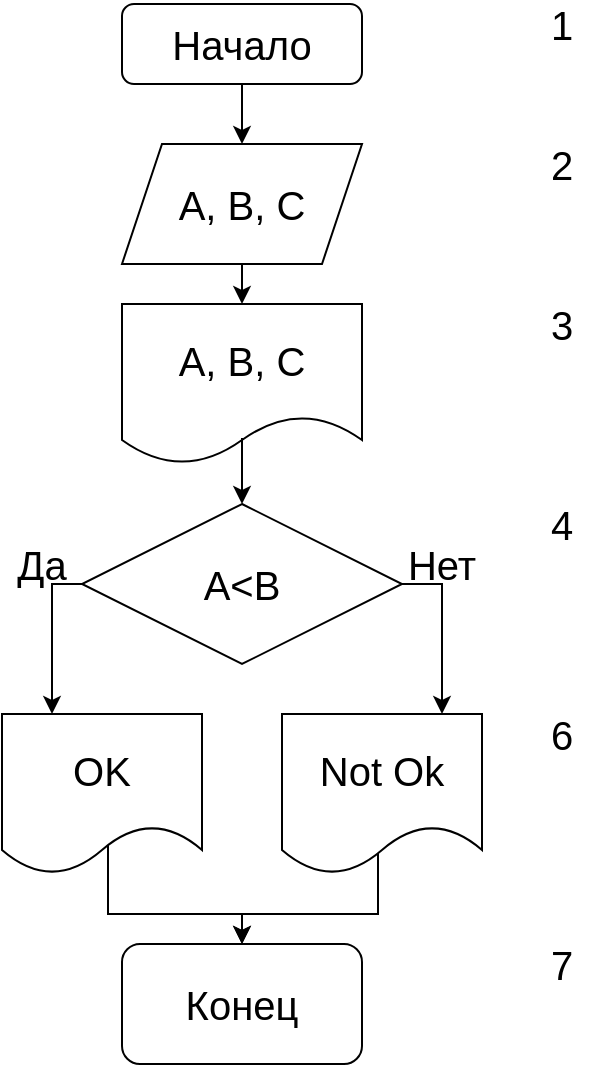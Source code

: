 <mxfile version="15.5.5" type="github"><diagram id="C5RBs43oDa-KdzZeNtuy" name="Page-1"><mxGraphModel dx="1352" dy="663" grid="1" gridSize="20" guides="1" tooltips="1" connect="1" arrows="1" fold="1" page="1" pageScale="1" pageWidth="827" pageHeight="1169" math="0" shadow="0"><root><mxCell id="WIyWlLk6GJQsqaUBKTNV-0"/><mxCell id="WIyWlLk6GJQsqaUBKTNV-1" parent="WIyWlLk6GJQsqaUBKTNV-0"/><mxCell id="1RpnwZJN1rMyHzHDHrBu-5" value="" style="edgeStyle=orthogonalEdgeStyle;rounded=0;orthogonalLoop=1;jettySize=auto;html=1;" edge="1" parent="WIyWlLk6GJQsqaUBKTNV-1" source="WIyWlLk6GJQsqaUBKTNV-3" target="gnqvZzanWuQr_gzrarPM-0"><mxGeometry relative="1" as="geometry"/></mxCell><mxCell id="WIyWlLk6GJQsqaUBKTNV-3" value="&lt;font style=&quot;font-size: 20px&quot;&gt;Начало&lt;/font&gt;" style="rounded=1;whiteSpace=wrap;html=1;fontSize=12;glass=0;strokeWidth=1;shadow=0;" parent="WIyWlLk6GJQsqaUBKTNV-1" vertex="1"><mxGeometry x="160" y="150" width="120" height="40" as="geometry"/></mxCell><mxCell id="gnqvZzanWuQr_gzrarPM-0" value="&lt;font style=&quot;font-size: 20px&quot;&gt;A, B, C&lt;/font&gt;" style="shape=parallelogram;perimeter=parallelogramPerimeter;whiteSpace=wrap;html=1;fixedSize=1;" parent="WIyWlLk6GJQsqaUBKTNV-1" vertex="1"><mxGeometry x="160" y="220" width="120" height="60" as="geometry"/></mxCell><mxCell id="gnqvZzanWuQr_gzrarPM-1" value="&lt;font style=&quot;font-size: 20px&quot;&gt;A, B, C&lt;/font&gt;" style="shape=document;whiteSpace=wrap;html=1;boundedLbl=1;" parent="WIyWlLk6GJQsqaUBKTNV-1" vertex="1"><mxGeometry x="160" y="300" width="120" height="80" as="geometry"/></mxCell><mxCell id="gnqvZzanWuQr_gzrarPM-2" value="" style="endArrow=classic;html=1;exitX=0.5;exitY=1;exitDx=0;exitDy=0;" parent="WIyWlLk6GJQsqaUBKTNV-1" source="gnqvZzanWuQr_gzrarPM-0" target="gnqvZzanWuQr_gzrarPM-1" edge="1"><mxGeometry width="50" height="50" relative="1" as="geometry"><mxPoint x="380" y="450" as="sourcePoint"/><mxPoint x="430" y="400" as="targetPoint"/></mxGeometry></mxCell><mxCell id="1RpnwZJN1rMyHzHDHrBu-3" value="" style="edgeStyle=orthogonalEdgeStyle;rounded=0;orthogonalLoop=1;jettySize=auto;html=1;entryX=0.25;entryY=0;entryDx=0;entryDy=0;" edge="1" parent="WIyWlLk6GJQsqaUBKTNV-1" source="gnqvZzanWuQr_gzrarPM-21" target="gnqvZzanWuQr_gzrarPM-43"><mxGeometry relative="1" as="geometry"><mxPoint x="60" y="440" as="targetPoint"/><Array as="points"><mxPoint x="125" y="440"/></Array></mxGeometry></mxCell><mxCell id="1RpnwZJN1rMyHzHDHrBu-4" value="" style="edgeStyle=orthogonalEdgeStyle;rounded=0;orthogonalLoop=1;jettySize=auto;html=1;" edge="1" parent="WIyWlLk6GJQsqaUBKTNV-1" source="gnqvZzanWuQr_gzrarPM-21" target="gnqvZzanWuQr_gzrarPM-57"><mxGeometry relative="1" as="geometry"><Array as="points"><mxPoint x="320" y="440"/></Array></mxGeometry></mxCell><mxCell id="gnqvZzanWuQr_gzrarPM-21" value="&lt;div&gt;&lt;span style=&quot;white-space: pre&quot;&gt;A&lt;/span&gt;&lt;span&gt;&amp;lt;B&lt;/span&gt;&lt;/div&gt;" style="rhombus;whiteSpace=wrap;html=1;fontSize=20;align=center;" parent="WIyWlLk6GJQsqaUBKTNV-1" vertex="1"><mxGeometry x="140" y="400" width="160" height="80" as="geometry"/></mxCell><mxCell id="gnqvZzanWuQr_gzrarPM-25" value="" style="endArrow=classic;html=1;fontSize=20;exitX=0.5;exitY=0.838;exitDx=0;exitDy=0;exitPerimeter=0;entryX=0.5;entryY=0;entryDx=0;entryDy=0;" parent="WIyWlLk6GJQsqaUBKTNV-1" source="gnqvZzanWuQr_gzrarPM-1" target="gnqvZzanWuQr_gzrarPM-21" edge="1"><mxGeometry width="50" height="50" relative="1" as="geometry"><mxPoint x="380" y="470" as="sourcePoint"/><mxPoint x="430" y="420" as="targetPoint"/></mxGeometry></mxCell><mxCell id="gnqvZzanWuQr_gzrarPM-26" value="Да" style="text;html=1;strokeColor=none;fillColor=none;align=center;verticalAlign=middle;whiteSpace=wrap;rounded=0;fontSize=20;" parent="WIyWlLk6GJQsqaUBKTNV-1" vertex="1"><mxGeometry x="100" y="420" width="40" height="20" as="geometry"/></mxCell><mxCell id="gnqvZzanWuQr_gzrarPM-27" value="Нет" style="text;html=1;strokeColor=none;fillColor=none;align=center;verticalAlign=middle;whiteSpace=wrap;rounded=0;fontSize=20;" parent="WIyWlLk6GJQsqaUBKTNV-1" vertex="1"><mxGeometry x="300" y="420" width="40" height="20" as="geometry"/></mxCell><mxCell id="1RpnwZJN1rMyHzHDHrBu-0" value="" style="edgeStyle=orthogonalEdgeStyle;rounded=0;orthogonalLoop=1;jettySize=auto;html=1;exitX=0.53;exitY=0.813;exitDx=0;exitDy=0;exitPerimeter=0;" edge="1" parent="WIyWlLk6GJQsqaUBKTNV-1" source="gnqvZzanWuQr_gzrarPM-43" target="gnqvZzanWuQr_gzrarPM-61"><mxGeometry relative="1" as="geometry"/></mxCell><mxCell id="gnqvZzanWuQr_gzrarPM-43" value="OK" style="shape=document;whiteSpace=wrap;html=1;boundedLbl=1;fontSize=20;align=center;" parent="WIyWlLk6GJQsqaUBKTNV-1" vertex="1"><mxGeometry x="100" y="505" width="100" height="80" as="geometry"/></mxCell><mxCell id="gnqvZzanWuQr_gzrarPM-50" value="1" style="text;html=1;strokeColor=none;fillColor=none;align=center;verticalAlign=middle;whiteSpace=wrap;rounded=0;fontSize=20;" parent="WIyWlLk6GJQsqaUBKTNV-1" vertex="1"><mxGeometry x="360" y="150" width="40" height="20" as="geometry"/></mxCell><mxCell id="gnqvZzanWuQr_gzrarPM-52" value="2" style="text;html=1;strokeColor=none;fillColor=none;align=center;verticalAlign=middle;whiteSpace=wrap;rounded=0;fontSize=20;" parent="WIyWlLk6GJQsqaUBKTNV-1" vertex="1"><mxGeometry x="360" y="220" width="40" height="20" as="geometry"/></mxCell><mxCell id="gnqvZzanWuQr_gzrarPM-53" value="3" style="text;html=1;strokeColor=none;fillColor=none;align=center;verticalAlign=middle;whiteSpace=wrap;rounded=0;fontSize=20;" parent="WIyWlLk6GJQsqaUBKTNV-1" vertex="1"><mxGeometry x="360" y="300" width="40" height="20" as="geometry"/></mxCell><mxCell id="gnqvZzanWuQr_gzrarPM-54" value="4" style="text;html=1;strokeColor=none;fillColor=none;align=center;verticalAlign=middle;whiteSpace=wrap;rounded=0;fontSize=20;" parent="WIyWlLk6GJQsqaUBKTNV-1" vertex="1"><mxGeometry x="360" y="400" width="40" height="20" as="geometry"/></mxCell><mxCell id="1RpnwZJN1rMyHzHDHrBu-1" value="" style="edgeStyle=orthogonalEdgeStyle;rounded=0;orthogonalLoop=1;jettySize=auto;html=1;exitX=0.48;exitY=0.85;exitDx=0;exitDy=0;exitPerimeter=0;" edge="1" parent="WIyWlLk6GJQsqaUBKTNV-1" source="gnqvZzanWuQr_gzrarPM-57" target="gnqvZzanWuQr_gzrarPM-61"><mxGeometry relative="1" as="geometry"/></mxCell><mxCell id="gnqvZzanWuQr_gzrarPM-57" value="Not Ok" style="shape=document;whiteSpace=wrap;html=1;boundedLbl=1;fontSize=20;align=center;" parent="WIyWlLk6GJQsqaUBKTNV-1" vertex="1"><mxGeometry x="240" y="505" width="100" height="80" as="geometry"/></mxCell><mxCell id="gnqvZzanWuQr_gzrarPM-58" value="6" style="text;html=1;strokeColor=none;fillColor=none;align=center;verticalAlign=middle;whiteSpace=wrap;rounded=0;fontSize=20;" parent="WIyWlLk6GJQsqaUBKTNV-1" vertex="1"><mxGeometry x="360" y="505" width="40" height="20" as="geometry"/></mxCell><mxCell id="gnqvZzanWuQr_gzrarPM-61" value="Конец" style="rounded=1;whiteSpace=wrap;html=1;fontSize=20;align=center;" parent="WIyWlLk6GJQsqaUBKTNV-1" vertex="1"><mxGeometry x="160" y="620" width="120" height="60" as="geometry"/></mxCell><mxCell id="gnqvZzanWuQr_gzrarPM-62" value="7" style="text;html=1;strokeColor=none;fillColor=none;align=center;verticalAlign=middle;whiteSpace=wrap;rounded=0;fontSize=20;" parent="WIyWlLk6GJQsqaUBKTNV-1" vertex="1"><mxGeometry x="360" y="620" width="40" height="20" as="geometry"/></mxCell></root></mxGraphModel></diagram></mxfile>